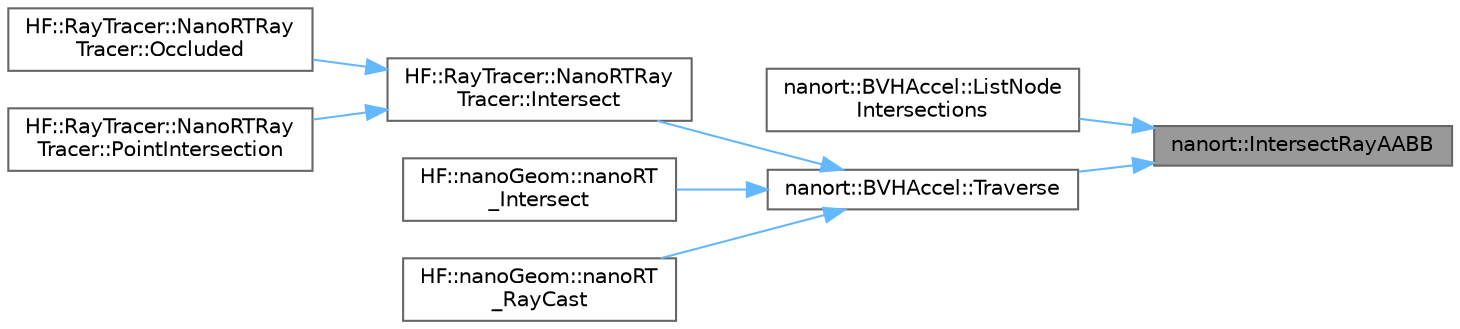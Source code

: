 digraph "nanort::IntersectRayAABB"
{
 // LATEX_PDF_SIZE
  bgcolor="transparent";
  edge [fontname=Helvetica,fontsize=10,labelfontname=Helvetica,labelfontsize=10];
  node [fontname=Helvetica,fontsize=10,shape=box,height=0.2,width=0.4];
  rankdir="RL";
  Node1 [label="nanort::IntersectRayAABB",height=0.2,width=0.4,color="gray40", fillcolor="grey60", style="filled", fontcolor="black",tooltip=" "];
  Node1 -> Node2 [dir="back",color="steelblue1",style="solid"];
  Node2 [label="nanort::BVHAccel::ListNode\lIntersections",height=0.2,width=0.4,color="grey40", fillcolor="white", style="filled",URL="$a01483.html#a5f253e3bfd6bbefe21eb3c8faa881d59",tooltip="List up nodes which intersects along the ray. This function is useful for two-level BVH traversal...."];
  Node1 -> Node3 [dir="back",color="steelblue1",style="solid"];
  Node3 [label="nanort::BVHAccel::Traverse",height=0.2,width=0.4,color="grey40", fillcolor="white", style="filled",URL="$a01483.html#a4d07d0fc035d860dd1bfbeaa90c14a11",tooltip="Traverse into BVH along ray and find closest hit point & primitive if found."];
  Node3 -> Node4 [dir="back",color="steelblue1",style="solid"];
  Node4 [label="HF::RayTracer::NanoRTRay\lTracer::Intersect",height=0.2,width=0.4,color="grey40", fillcolor="white", style="filled",URL="$a01519.html#a980fe63296fb23f96ceafc82789cff6c",tooltip=" "];
  Node4 -> Node5 [dir="back",color="steelblue1",style="solid"];
  Node5 [label="HF::RayTracer::NanoRTRay\lTracer::Occluded",height=0.2,width=0.4,color="grey40", fillcolor="white", style="filled",URL="$a01519.html#a026deea38d40b0980713e96869761ac5",tooltip=" "];
  Node4 -> Node6 [dir="back",color="steelblue1",style="solid"];
  Node6 [label="HF::RayTracer::NanoRTRay\lTracer::PointIntersection",height=0.2,width=0.4,color="grey40", fillcolor="white", style="filled",URL="$a01519.html#a2d5a5ae0fd9a0830b8eb14e5cd9ffd34",tooltip=" "];
  Node3 -> Node7 [dir="back",color="steelblue1",style="solid"];
  Node7 [label="HF::nanoGeom::nanoRT\l_Intersect",height=0.2,width=0.4,color="grey40", fillcolor="white", style="filled",URL="$a00470.html#ab842b43dc319eba17876627bae3286f6",tooltip=" "];
  Node3 -> Node8 [dir="back",color="steelblue1",style="solid"];
  Node8 [label="HF::nanoGeom::nanoRT\l_RayCast",height=0.2,width=0.4,color="grey40", fillcolor="white", style="filled",URL="$a00470.html#ae4ab3809e1f437e93ae1ad78c2792025",tooltip=" "];
}
